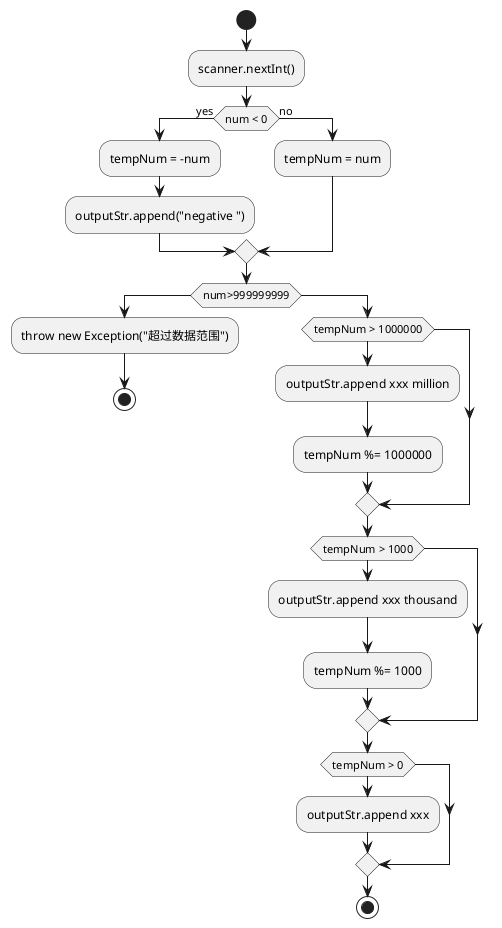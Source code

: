 @startuml
'https://plantuml.com/activity-diagram-beta

start
:scanner.nextInt();
if (num < 0) is (yes) then
  :tempNum = -num;
  :outputStr.append("negative ");
else (no)
  :tempNum = num;
endif

if (num>999999999)then
:throw new Exception("超过数据范围");
stop
else
if (tempNum > 1000000)
:outputStr.append xxx million;
:tempNum %= 1000000;
endif
if (tempNum > 1000)
:outputStr.append xxx thousand;
:tempNum %= 1000;
endif
if (tempNum > 0)
:outputStr.append xxx;
endif
stop


@enduml
